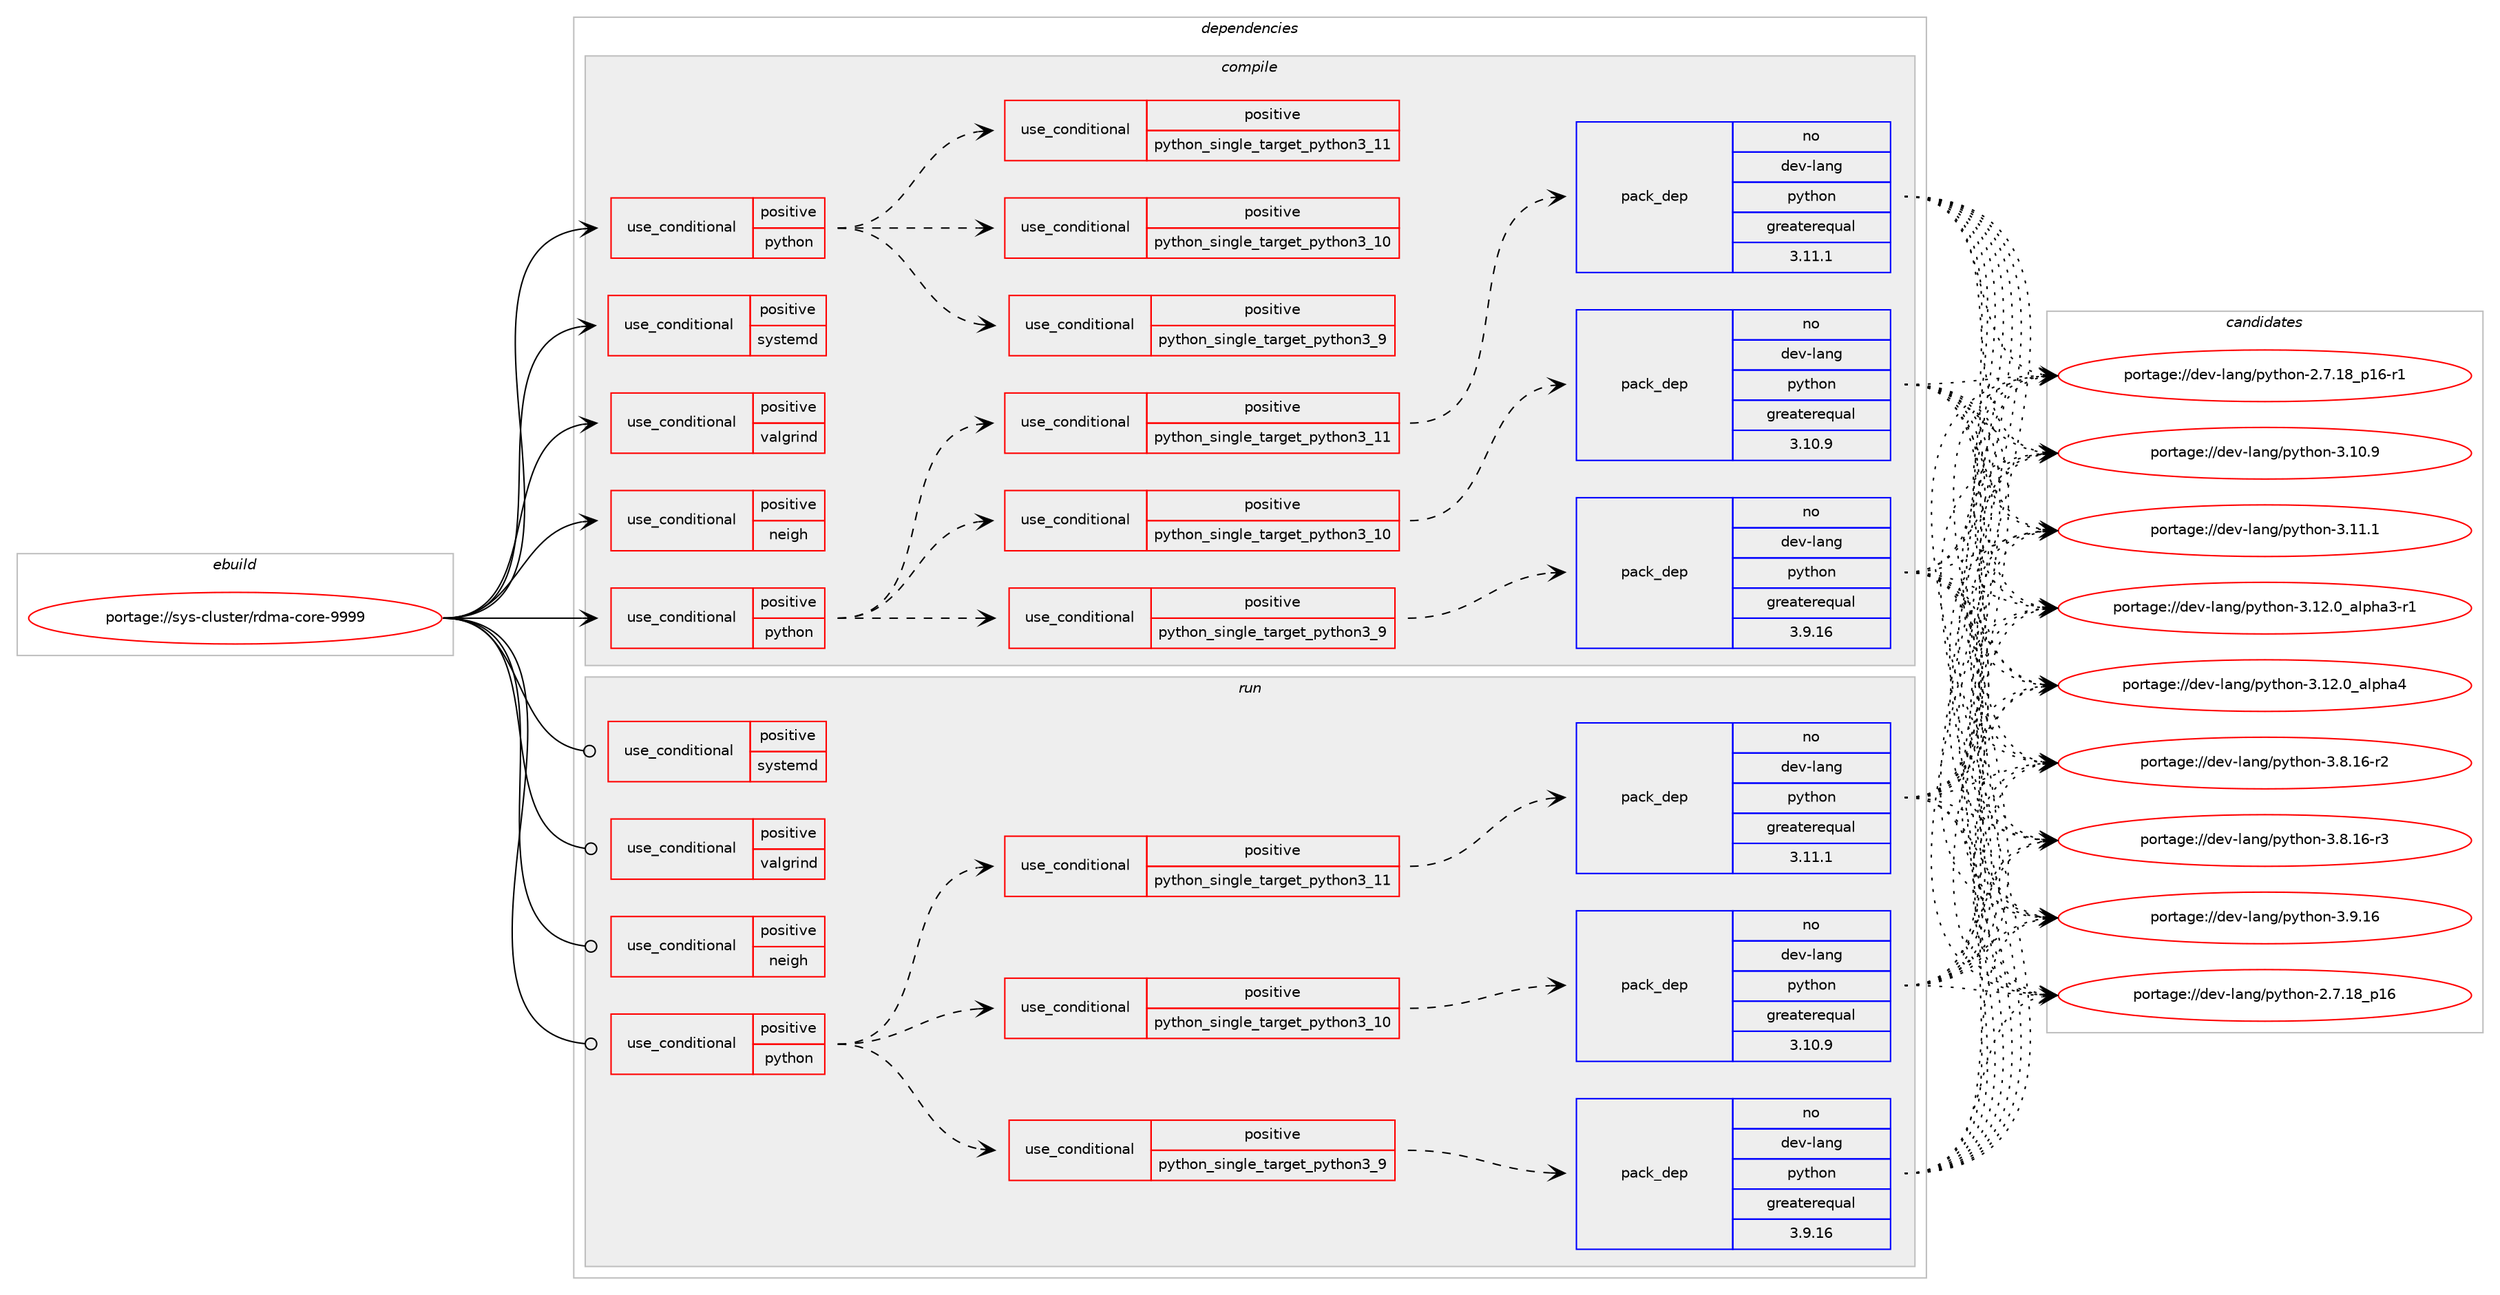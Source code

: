 digraph prolog {

# *************
# Graph options
# *************

newrank=true;
concentrate=true;
compound=true;
graph [rankdir=LR,fontname=Helvetica,fontsize=10,ranksep=1.5];#, ranksep=2.5, nodesep=0.2];
edge  [arrowhead=vee];
node  [fontname=Helvetica,fontsize=10];

# **********
# The ebuild
# **********

subgraph cluster_leftcol {
color=gray;
rank=same;
label=<<i>ebuild</i>>;
id [label="portage://sys-cluster/rdma-core-9999", color=red, width=4, href="../sys-cluster/rdma-core-9999.svg"];
}

# ****************
# The dependencies
# ****************

subgraph cluster_midcol {
color=gray;
label=<<i>dependencies</i>>;
subgraph cluster_compile {
fillcolor="#eeeeee";
style=filled;
label=<<i>compile</i>>;
subgraph cond5570 {
dependency8618 [label=<<TABLE BORDER="0" CELLBORDER="1" CELLSPACING="0" CELLPADDING="4"><TR><TD ROWSPAN="3" CELLPADDING="10">use_conditional</TD></TR><TR><TD>positive</TD></TR><TR><TD>neigh</TD></TR></TABLE>>, shape=none, color=red];
# *** BEGIN UNKNOWN DEPENDENCY TYPE (TODO) ***
# dependency8618 -> package_dependency(portage://sys-cluster/rdma-core-9999,install,no,dev-libs,libnl,none,[,,],[slot(3)],[])
# *** END UNKNOWN DEPENDENCY TYPE (TODO) ***

}
id:e -> dependency8618:w [weight=20,style="solid",arrowhead="vee"];
subgraph cond5571 {
dependency8619 [label=<<TABLE BORDER="0" CELLBORDER="1" CELLSPACING="0" CELLPADDING="4"><TR><TD ROWSPAN="3" CELLPADDING="10">use_conditional</TD></TR><TR><TD>positive</TD></TR><TR><TD>python</TD></TR></TABLE>>, shape=none, color=red];
subgraph cond5572 {
dependency8620 [label=<<TABLE BORDER="0" CELLBORDER="1" CELLSPACING="0" CELLPADDING="4"><TR><TD ROWSPAN="3" CELLPADDING="10">use_conditional</TD></TR><TR><TD>positive</TD></TR><TR><TD>python_single_target_python3_9</TD></TR></TABLE>>, shape=none, color=red];
subgraph pack2970 {
dependency8621 [label=<<TABLE BORDER="0" CELLBORDER="1" CELLSPACING="0" CELLPADDING="4" WIDTH="220"><TR><TD ROWSPAN="6" CELLPADDING="30">pack_dep</TD></TR><TR><TD WIDTH="110">no</TD></TR><TR><TD>dev-lang</TD></TR><TR><TD>python</TD></TR><TR><TD>greaterequal</TD></TR><TR><TD>3.9.16</TD></TR></TABLE>>, shape=none, color=blue];
}
dependency8620:e -> dependency8621:w [weight=20,style="dashed",arrowhead="vee"];
}
dependency8619:e -> dependency8620:w [weight=20,style="dashed",arrowhead="vee"];
subgraph cond5573 {
dependency8622 [label=<<TABLE BORDER="0" CELLBORDER="1" CELLSPACING="0" CELLPADDING="4"><TR><TD ROWSPAN="3" CELLPADDING="10">use_conditional</TD></TR><TR><TD>positive</TD></TR><TR><TD>python_single_target_python3_10</TD></TR></TABLE>>, shape=none, color=red];
subgraph pack2971 {
dependency8623 [label=<<TABLE BORDER="0" CELLBORDER="1" CELLSPACING="0" CELLPADDING="4" WIDTH="220"><TR><TD ROWSPAN="6" CELLPADDING="30">pack_dep</TD></TR><TR><TD WIDTH="110">no</TD></TR><TR><TD>dev-lang</TD></TR><TR><TD>python</TD></TR><TR><TD>greaterequal</TD></TR><TR><TD>3.10.9</TD></TR></TABLE>>, shape=none, color=blue];
}
dependency8622:e -> dependency8623:w [weight=20,style="dashed",arrowhead="vee"];
}
dependency8619:e -> dependency8622:w [weight=20,style="dashed",arrowhead="vee"];
subgraph cond5574 {
dependency8624 [label=<<TABLE BORDER="0" CELLBORDER="1" CELLSPACING="0" CELLPADDING="4"><TR><TD ROWSPAN="3" CELLPADDING="10">use_conditional</TD></TR><TR><TD>positive</TD></TR><TR><TD>python_single_target_python3_11</TD></TR></TABLE>>, shape=none, color=red];
subgraph pack2972 {
dependency8625 [label=<<TABLE BORDER="0" CELLBORDER="1" CELLSPACING="0" CELLPADDING="4" WIDTH="220"><TR><TD ROWSPAN="6" CELLPADDING="30">pack_dep</TD></TR><TR><TD WIDTH="110">no</TD></TR><TR><TD>dev-lang</TD></TR><TR><TD>python</TD></TR><TR><TD>greaterequal</TD></TR><TR><TD>3.11.1</TD></TR></TABLE>>, shape=none, color=blue];
}
dependency8624:e -> dependency8625:w [weight=20,style="dashed",arrowhead="vee"];
}
dependency8619:e -> dependency8624:w [weight=20,style="dashed",arrowhead="vee"];
}
id:e -> dependency8619:w [weight=20,style="solid",arrowhead="vee"];
subgraph cond5575 {
dependency8626 [label=<<TABLE BORDER="0" CELLBORDER="1" CELLSPACING="0" CELLPADDING="4"><TR><TD ROWSPAN="3" CELLPADDING="10">use_conditional</TD></TR><TR><TD>positive</TD></TR><TR><TD>python</TD></TR></TABLE>>, shape=none, color=red];
subgraph cond5576 {
dependency8627 [label=<<TABLE BORDER="0" CELLBORDER="1" CELLSPACING="0" CELLPADDING="4"><TR><TD ROWSPAN="3" CELLPADDING="10">use_conditional</TD></TR><TR><TD>positive</TD></TR><TR><TD>python_single_target_python3_9</TD></TR></TABLE>>, shape=none, color=red];
# *** BEGIN UNKNOWN DEPENDENCY TYPE (TODO) ***
# dependency8627 -> package_dependency(portage://sys-cluster/rdma-core-9999,install,no,dev-python,cython,none,[,,],[],[use(enable(python_targets_python3_9),negative)])
# *** END UNKNOWN DEPENDENCY TYPE (TODO) ***

}
dependency8626:e -> dependency8627:w [weight=20,style="dashed",arrowhead="vee"];
subgraph cond5577 {
dependency8628 [label=<<TABLE BORDER="0" CELLBORDER="1" CELLSPACING="0" CELLPADDING="4"><TR><TD ROWSPAN="3" CELLPADDING="10">use_conditional</TD></TR><TR><TD>positive</TD></TR><TR><TD>python_single_target_python3_10</TD></TR></TABLE>>, shape=none, color=red];
# *** BEGIN UNKNOWN DEPENDENCY TYPE (TODO) ***
# dependency8628 -> package_dependency(portage://sys-cluster/rdma-core-9999,install,no,dev-python,cython,none,[,,],[],[use(enable(python_targets_python3_10),negative)])
# *** END UNKNOWN DEPENDENCY TYPE (TODO) ***

}
dependency8626:e -> dependency8628:w [weight=20,style="dashed",arrowhead="vee"];
subgraph cond5578 {
dependency8629 [label=<<TABLE BORDER="0" CELLBORDER="1" CELLSPACING="0" CELLPADDING="4"><TR><TD ROWSPAN="3" CELLPADDING="10">use_conditional</TD></TR><TR><TD>positive</TD></TR><TR><TD>python_single_target_python3_11</TD></TR></TABLE>>, shape=none, color=red];
# *** BEGIN UNKNOWN DEPENDENCY TYPE (TODO) ***
# dependency8629 -> package_dependency(portage://sys-cluster/rdma-core-9999,install,no,dev-python,cython,none,[,,],[],[use(enable(python_targets_python3_11),negative)])
# *** END UNKNOWN DEPENDENCY TYPE (TODO) ***

}
dependency8626:e -> dependency8629:w [weight=20,style="dashed",arrowhead="vee"];
}
id:e -> dependency8626:w [weight=20,style="solid",arrowhead="vee"];
subgraph cond5579 {
dependency8630 [label=<<TABLE BORDER="0" CELLBORDER="1" CELLSPACING="0" CELLPADDING="4"><TR><TD ROWSPAN="3" CELLPADDING="10">use_conditional</TD></TR><TR><TD>positive</TD></TR><TR><TD>systemd</TD></TR></TABLE>>, shape=none, color=red];
# *** BEGIN UNKNOWN DEPENDENCY TYPE (TODO) ***
# dependency8630 -> package_dependency(portage://sys-cluster/rdma-core-9999,install,no,sys-apps,systemd,none,[,,],any_same_slot,[])
# *** END UNKNOWN DEPENDENCY TYPE (TODO) ***

}
id:e -> dependency8630:w [weight=20,style="solid",arrowhead="vee"];
subgraph cond5580 {
dependency8631 [label=<<TABLE BORDER="0" CELLBORDER="1" CELLSPACING="0" CELLPADDING="4"><TR><TD ROWSPAN="3" CELLPADDING="10">use_conditional</TD></TR><TR><TD>positive</TD></TR><TR><TD>valgrind</TD></TR></TABLE>>, shape=none, color=red];
# *** BEGIN UNKNOWN DEPENDENCY TYPE (TODO) ***
# dependency8631 -> package_dependency(portage://sys-cluster/rdma-core-9999,install,no,dev-util,valgrind,none,[,,],[],[])
# *** END UNKNOWN DEPENDENCY TYPE (TODO) ***

}
id:e -> dependency8631:w [weight=20,style="solid",arrowhead="vee"];
# *** BEGIN UNKNOWN DEPENDENCY TYPE (TODO) ***
# id -> package_dependency(portage://sys-cluster/rdma-core-9999,install,no,dev-lang,perl,none,[,,],[],[])
# *** END UNKNOWN DEPENDENCY TYPE (TODO) ***

# *** BEGIN UNKNOWN DEPENDENCY TYPE (TODO) ***
# id -> package_dependency(portage://sys-cluster/rdma-core-9999,install,no,virtual,libudev,none,[,,],any_same_slot,[])
# *** END UNKNOWN DEPENDENCY TYPE (TODO) ***

}
subgraph cluster_compileandrun {
fillcolor="#eeeeee";
style=filled;
label=<<i>compile and run</i>>;
}
subgraph cluster_run {
fillcolor="#eeeeee";
style=filled;
label=<<i>run</i>>;
subgraph cond5581 {
dependency8632 [label=<<TABLE BORDER="0" CELLBORDER="1" CELLSPACING="0" CELLPADDING="4"><TR><TD ROWSPAN="3" CELLPADDING="10">use_conditional</TD></TR><TR><TD>positive</TD></TR><TR><TD>neigh</TD></TR></TABLE>>, shape=none, color=red];
# *** BEGIN UNKNOWN DEPENDENCY TYPE (TODO) ***
# dependency8632 -> package_dependency(portage://sys-cluster/rdma-core-9999,run,no,dev-libs,libnl,none,[,,],[slot(3)],[])
# *** END UNKNOWN DEPENDENCY TYPE (TODO) ***

}
id:e -> dependency8632:w [weight=20,style="solid",arrowhead="odot"];
subgraph cond5582 {
dependency8633 [label=<<TABLE BORDER="0" CELLBORDER="1" CELLSPACING="0" CELLPADDING="4"><TR><TD ROWSPAN="3" CELLPADDING="10">use_conditional</TD></TR><TR><TD>positive</TD></TR><TR><TD>python</TD></TR></TABLE>>, shape=none, color=red];
subgraph cond5583 {
dependency8634 [label=<<TABLE BORDER="0" CELLBORDER="1" CELLSPACING="0" CELLPADDING="4"><TR><TD ROWSPAN="3" CELLPADDING="10">use_conditional</TD></TR><TR><TD>positive</TD></TR><TR><TD>python_single_target_python3_9</TD></TR></TABLE>>, shape=none, color=red];
subgraph pack2973 {
dependency8635 [label=<<TABLE BORDER="0" CELLBORDER="1" CELLSPACING="0" CELLPADDING="4" WIDTH="220"><TR><TD ROWSPAN="6" CELLPADDING="30">pack_dep</TD></TR><TR><TD WIDTH="110">no</TD></TR><TR><TD>dev-lang</TD></TR><TR><TD>python</TD></TR><TR><TD>greaterequal</TD></TR><TR><TD>3.9.16</TD></TR></TABLE>>, shape=none, color=blue];
}
dependency8634:e -> dependency8635:w [weight=20,style="dashed",arrowhead="vee"];
}
dependency8633:e -> dependency8634:w [weight=20,style="dashed",arrowhead="vee"];
subgraph cond5584 {
dependency8636 [label=<<TABLE BORDER="0" CELLBORDER="1" CELLSPACING="0" CELLPADDING="4"><TR><TD ROWSPAN="3" CELLPADDING="10">use_conditional</TD></TR><TR><TD>positive</TD></TR><TR><TD>python_single_target_python3_10</TD></TR></TABLE>>, shape=none, color=red];
subgraph pack2974 {
dependency8637 [label=<<TABLE BORDER="0" CELLBORDER="1" CELLSPACING="0" CELLPADDING="4" WIDTH="220"><TR><TD ROWSPAN="6" CELLPADDING="30">pack_dep</TD></TR><TR><TD WIDTH="110">no</TD></TR><TR><TD>dev-lang</TD></TR><TR><TD>python</TD></TR><TR><TD>greaterequal</TD></TR><TR><TD>3.10.9</TD></TR></TABLE>>, shape=none, color=blue];
}
dependency8636:e -> dependency8637:w [weight=20,style="dashed",arrowhead="vee"];
}
dependency8633:e -> dependency8636:w [weight=20,style="dashed",arrowhead="vee"];
subgraph cond5585 {
dependency8638 [label=<<TABLE BORDER="0" CELLBORDER="1" CELLSPACING="0" CELLPADDING="4"><TR><TD ROWSPAN="3" CELLPADDING="10">use_conditional</TD></TR><TR><TD>positive</TD></TR><TR><TD>python_single_target_python3_11</TD></TR></TABLE>>, shape=none, color=red];
subgraph pack2975 {
dependency8639 [label=<<TABLE BORDER="0" CELLBORDER="1" CELLSPACING="0" CELLPADDING="4" WIDTH="220"><TR><TD ROWSPAN="6" CELLPADDING="30">pack_dep</TD></TR><TR><TD WIDTH="110">no</TD></TR><TR><TD>dev-lang</TD></TR><TR><TD>python</TD></TR><TR><TD>greaterequal</TD></TR><TR><TD>3.11.1</TD></TR></TABLE>>, shape=none, color=blue];
}
dependency8638:e -> dependency8639:w [weight=20,style="dashed",arrowhead="vee"];
}
dependency8633:e -> dependency8638:w [weight=20,style="dashed",arrowhead="vee"];
}
id:e -> dependency8633:w [weight=20,style="solid",arrowhead="odot"];
subgraph cond5586 {
dependency8640 [label=<<TABLE BORDER="0" CELLBORDER="1" CELLSPACING="0" CELLPADDING="4"><TR><TD ROWSPAN="3" CELLPADDING="10">use_conditional</TD></TR><TR><TD>positive</TD></TR><TR><TD>systemd</TD></TR></TABLE>>, shape=none, color=red];
# *** BEGIN UNKNOWN DEPENDENCY TYPE (TODO) ***
# dependency8640 -> package_dependency(portage://sys-cluster/rdma-core-9999,run,no,sys-apps,systemd,none,[,,],any_same_slot,[])
# *** END UNKNOWN DEPENDENCY TYPE (TODO) ***

}
id:e -> dependency8640:w [weight=20,style="solid",arrowhead="odot"];
subgraph cond5587 {
dependency8641 [label=<<TABLE BORDER="0" CELLBORDER="1" CELLSPACING="0" CELLPADDING="4"><TR><TD ROWSPAN="3" CELLPADDING="10">use_conditional</TD></TR><TR><TD>positive</TD></TR><TR><TD>valgrind</TD></TR></TABLE>>, shape=none, color=red];
# *** BEGIN UNKNOWN DEPENDENCY TYPE (TODO) ***
# dependency8641 -> package_dependency(portage://sys-cluster/rdma-core-9999,run,no,dev-util,valgrind,none,[,,],[],[])
# *** END UNKNOWN DEPENDENCY TYPE (TODO) ***

}
id:e -> dependency8641:w [weight=20,style="solid",arrowhead="odot"];
# *** BEGIN UNKNOWN DEPENDENCY TYPE (TODO) ***
# id -> package_dependency(portage://sys-cluster/rdma-core-9999,run,no,dev-lang,perl,none,[,,],[],[])
# *** END UNKNOWN DEPENDENCY TYPE (TODO) ***

# *** BEGIN UNKNOWN DEPENDENCY TYPE (TODO) ***
# id -> package_dependency(portage://sys-cluster/rdma-core-9999,run,no,virtual,libudev,none,[,,],any_same_slot,[])
# *** END UNKNOWN DEPENDENCY TYPE (TODO) ***

# *** BEGIN UNKNOWN DEPENDENCY TYPE (TODO) ***
# id -> package_dependency(portage://sys-cluster/rdma-core-9999,run,weak,sys-fabric,ibacm,none,[,,],[],[])
# *** END UNKNOWN DEPENDENCY TYPE (TODO) ***

# *** BEGIN UNKNOWN DEPENDENCY TYPE (TODO) ***
# id -> package_dependency(portage://sys-cluster/rdma-core-9999,run,weak,sys-fabric,infiniband-diags,none,[,,],[],[])
# *** END UNKNOWN DEPENDENCY TYPE (TODO) ***

# *** BEGIN UNKNOWN DEPENDENCY TYPE (TODO) ***
# id -> package_dependency(portage://sys-cluster/rdma-core-9999,run,weak,sys-fabric,infinipath-psm,none,[,,],[],[])
# *** END UNKNOWN DEPENDENCY TYPE (TODO) ***

# *** BEGIN UNKNOWN DEPENDENCY TYPE (TODO) ***
# id -> package_dependency(portage://sys-cluster/rdma-core-9999,run,weak,sys-fabric,libcxgb3,none,[,,],[],[])
# *** END UNKNOWN DEPENDENCY TYPE (TODO) ***

# *** BEGIN UNKNOWN DEPENDENCY TYPE (TODO) ***
# id -> package_dependency(portage://sys-cluster/rdma-core-9999,run,weak,sys-fabric,libcxgb4,none,[,,],[],[])
# *** END UNKNOWN DEPENDENCY TYPE (TODO) ***

# *** BEGIN UNKNOWN DEPENDENCY TYPE (TODO) ***
# id -> package_dependency(portage://sys-cluster/rdma-core-9999,run,weak,sys-fabric,libibmad,none,[,,],[],[])
# *** END UNKNOWN DEPENDENCY TYPE (TODO) ***

# *** BEGIN UNKNOWN DEPENDENCY TYPE (TODO) ***
# id -> package_dependency(portage://sys-cluster/rdma-core-9999,run,weak,sys-fabric,libibumad,none,[,,],[],[])
# *** END UNKNOWN DEPENDENCY TYPE (TODO) ***

# *** BEGIN UNKNOWN DEPENDENCY TYPE (TODO) ***
# id -> package_dependency(portage://sys-cluster/rdma-core-9999,run,weak,sys-fabric,libibverbs,none,[,,],[],[])
# *** END UNKNOWN DEPENDENCY TYPE (TODO) ***

# *** BEGIN UNKNOWN DEPENDENCY TYPE (TODO) ***
# id -> package_dependency(portage://sys-cluster/rdma-core-9999,run,weak,sys-fabric,libmlx4,none,[,,],[],[])
# *** END UNKNOWN DEPENDENCY TYPE (TODO) ***

# *** BEGIN UNKNOWN DEPENDENCY TYPE (TODO) ***
# id -> package_dependency(portage://sys-cluster/rdma-core-9999,run,weak,sys-fabric,libmlx5,none,[,,],[],[])
# *** END UNKNOWN DEPENDENCY TYPE (TODO) ***

# *** BEGIN UNKNOWN DEPENDENCY TYPE (TODO) ***
# id -> package_dependency(portage://sys-cluster/rdma-core-9999,run,weak,sys-fabric,libmthca,none,[,,],[],[])
# *** END UNKNOWN DEPENDENCY TYPE (TODO) ***

# *** BEGIN UNKNOWN DEPENDENCY TYPE (TODO) ***
# id -> package_dependency(portage://sys-cluster/rdma-core-9999,run,weak,sys-fabric,libnes,none,[,,],[],[])
# *** END UNKNOWN DEPENDENCY TYPE (TODO) ***

# *** BEGIN UNKNOWN DEPENDENCY TYPE (TODO) ***
# id -> package_dependency(portage://sys-cluster/rdma-core-9999,run,weak,sys-fabric,libocrdma,none,[,,],[],[])
# *** END UNKNOWN DEPENDENCY TYPE (TODO) ***

# *** BEGIN UNKNOWN DEPENDENCY TYPE (TODO) ***
# id -> package_dependency(portage://sys-cluster/rdma-core-9999,run,weak,sys-fabric,librdmacm,none,[,,],[],[])
# *** END UNKNOWN DEPENDENCY TYPE (TODO) ***

# *** BEGIN UNKNOWN DEPENDENCY TYPE (TODO) ***
# id -> package_dependency(portage://sys-cluster/rdma-core-9999,run,weak,sys-fabric,srptools,none,[,,],[],[])
# *** END UNKNOWN DEPENDENCY TYPE (TODO) ***

}
}

# **************
# The candidates
# **************

subgraph cluster_choices {
rank=same;
color=gray;
label=<<i>candidates</i>>;

subgraph choice2970 {
color=black;
nodesep=1;
choice10010111845108971101034711212111610411111045504655464956951124954 [label="portage://dev-lang/python-2.7.18_p16", color=red, width=4,href="../dev-lang/python-2.7.18_p16.svg"];
choice100101118451089711010347112121116104111110455046554649569511249544511449 [label="portage://dev-lang/python-2.7.18_p16-r1", color=red, width=4,href="../dev-lang/python-2.7.18_p16-r1.svg"];
choice10010111845108971101034711212111610411111045514649484657 [label="portage://dev-lang/python-3.10.9", color=red, width=4,href="../dev-lang/python-3.10.9.svg"];
choice10010111845108971101034711212111610411111045514649494649 [label="portage://dev-lang/python-3.11.1", color=red, width=4,href="../dev-lang/python-3.11.1.svg"];
choice10010111845108971101034711212111610411111045514649504648959710811210497514511449 [label="portage://dev-lang/python-3.12.0_alpha3-r1", color=red, width=4,href="../dev-lang/python-3.12.0_alpha3-r1.svg"];
choice1001011184510897110103471121211161041111104551464950464895971081121049752 [label="portage://dev-lang/python-3.12.0_alpha4", color=red, width=4,href="../dev-lang/python-3.12.0_alpha4.svg"];
choice100101118451089711010347112121116104111110455146564649544511450 [label="portage://dev-lang/python-3.8.16-r2", color=red, width=4,href="../dev-lang/python-3.8.16-r2.svg"];
choice100101118451089711010347112121116104111110455146564649544511451 [label="portage://dev-lang/python-3.8.16-r3", color=red, width=4,href="../dev-lang/python-3.8.16-r3.svg"];
choice10010111845108971101034711212111610411111045514657464954 [label="portage://dev-lang/python-3.9.16", color=red, width=4,href="../dev-lang/python-3.9.16.svg"];
dependency8621:e -> choice10010111845108971101034711212111610411111045504655464956951124954:w [style=dotted,weight="100"];
dependency8621:e -> choice100101118451089711010347112121116104111110455046554649569511249544511449:w [style=dotted,weight="100"];
dependency8621:e -> choice10010111845108971101034711212111610411111045514649484657:w [style=dotted,weight="100"];
dependency8621:e -> choice10010111845108971101034711212111610411111045514649494649:w [style=dotted,weight="100"];
dependency8621:e -> choice10010111845108971101034711212111610411111045514649504648959710811210497514511449:w [style=dotted,weight="100"];
dependency8621:e -> choice1001011184510897110103471121211161041111104551464950464895971081121049752:w [style=dotted,weight="100"];
dependency8621:e -> choice100101118451089711010347112121116104111110455146564649544511450:w [style=dotted,weight="100"];
dependency8621:e -> choice100101118451089711010347112121116104111110455146564649544511451:w [style=dotted,weight="100"];
dependency8621:e -> choice10010111845108971101034711212111610411111045514657464954:w [style=dotted,weight="100"];
}
subgraph choice2971 {
color=black;
nodesep=1;
choice10010111845108971101034711212111610411111045504655464956951124954 [label="portage://dev-lang/python-2.7.18_p16", color=red, width=4,href="../dev-lang/python-2.7.18_p16.svg"];
choice100101118451089711010347112121116104111110455046554649569511249544511449 [label="portage://dev-lang/python-2.7.18_p16-r1", color=red, width=4,href="../dev-lang/python-2.7.18_p16-r1.svg"];
choice10010111845108971101034711212111610411111045514649484657 [label="portage://dev-lang/python-3.10.9", color=red, width=4,href="../dev-lang/python-3.10.9.svg"];
choice10010111845108971101034711212111610411111045514649494649 [label="portage://dev-lang/python-3.11.1", color=red, width=4,href="../dev-lang/python-3.11.1.svg"];
choice10010111845108971101034711212111610411111045514649504648959710811210497514511449 [label="portage://dev-lang/python-3.12.0_alpha3-r1", color=red, width=4,href="../dev-lang/python-3.12.0_alpha3-r1.svg"];
choice1001011184510897110103471121211161041111104551464950464895971081121049752 [label="portage://dev-lang/python-3.12.0_alpha4", color=red, width=4,href="../dev-lang/python-3.12.0_alpha4.svg"];
choice100101118451089711010347112121116104111110455146564649544511450 [label="portage://dev-lang/python-3.8.16-r2", color=red, width=4,href="../dev-lang/python-3.8.16-r2.svg"];
choice100101118451089711010347112121116104111110455146564649544511451 [label="portage://dev-lang/python-3.8.16-r3", color=red, width=4,href="../dev-lang/python-3.8.16-r3.svg"];
choice10010111845108971101034711212111610411111045514657464954 [label="portage://dev-lang/python-3.9.16", color=red, width=4,href="../dev-lang/python-3.9.16.svg"];
dependency8623:e -> choice10010111845108971101034711212111610411111045504655464956951124954:w [style=dotted,weight="100"];
dependency8623:e -> choice100101118451089711010347112121116104111110455046554649569511249544511449:w [style=dotted,weight="100"];
dependency8623:e -> choice10010111845108971101034711212111610411111045514649484657:w [style=dotted,weight="100"];
dependency8623:e -> choice10010111845108971101034711212111610411111045514649494649:w [style=dotted,weight="100"];
dependency8623:e -> choice10010111845108971101034711212111610411111045514649504648959710811210497514511449:w [style=dotted,weight="100"];
dependency8623:e -> choice1001011184510897110103471121211161041111104551464950464895971081121049752:w [style=dotted,weight="100"];
dependency8623:e -> choice100101118451089711010347112121116104111110455146564649544511450:w [style=dotted,weight="100"];
dependency8623:e -> choice100101118451089711010347112121116104111110455146564649544511451:w [style=dotted,weight="100"];
dependency8623:e -> choice10010111845108971101034711212111610411111045514657464954:w [style=dotted,weight="100"];
}
subgraph choice2972 {
color=black;
nodesep=1;
choice10010111845108971101034711212111610411111045504655464956951124954 [label="portage://dev-lang/python-2.7.18_p16", color=red, width=4,href="../dev-lang/python-2.7.18_p16.svg"];
choice100101118451089711010347112121116104111110455046554649569511249544511449 [label="portage://dev-lang/python-2.7.18_p16-r1", color=red, width=4,href="../dev-lang/python-2.7.18_p16-r1.svg"];
choice10010111845108971101034711212111610411111045514649484657 [label="portage://dev-lang/python-3.10.9", color=red, width=4,href="../dev-lang/python-3.10.9.svg"];
choice10010111845108971101034711212111610411111045514649494649 [label="portage://dev-lang/python-3.11.1", color=red, width=4,href="../dev-lang/python-3.11.1.svg"];
choice10010111845108971101034711212111610411111045514649504648959710811210497514511449 [label="portage://dev-lang/python-3.12.0_alpha3-r1", color=red, width=4,href="../dev-lang/python-3.12.0_alpha3-r1.svg"];
choice1001011184510897110103471121211161041111104551464950464895971081121049752 [label="portage://dev-lang/python-3.12.0_alpha4", color=red, width=4,href="../dev-lang/python-3.12.0_alpha4.svg"];
choice100101118451089711010347112121116104111110455146564649544511450 [label="portage://dev-lang/python-3.8.16-r2", color=red, width=4,href="../dev-lang/python-3.8.16-r2.svg"];
choice100101118451089711010347112121116104111110455146564649544511451 [label="portage://dev-lang/python-3.8.16-r3", color=red, width=4,href="../dev-lang/python-3.8.16-r3.svg"];
choice10010111845108971101034711212111610411111045514657464954 [label="portage://dev-lang/python-3.9.16", color=red, width=4,href="../dev-lang/python-3.9.16.svg"];
dependency8625:e -> choice10010111845108971101034711212111610411111045504655464956951124954:w [style=dotted,weight="100"];
dependency8625:e -> choice100101118451089711010347112121116104111110455046554649569511249544511449:w [style=dotted,weight="100"];
dependency8625:e -> choice10010111845108971101034711212111610411111045514649484657:w [style=dotted,weight="100"];
dependency8625:e -> choice10010111845108971101034711212111610411111045514649494649:w [style=dotted,weight="100"];
dependency8625:e -> choice10010111845108971101034711212111610411111045514649504648959710811210497514511449:w [style=dotted,weight="100"];
dependency8625:e -> choice1001011184510897110103471121211161041111104551464950464895971081121049752:w [style=dotted,weight="100"];
dependency8625:e -> choice100101118451089711010347112121116104111110455146564649544511450:w [style=dotted,weight="100"];
dependency8625:e -> choice100101118451089711010347112121116104111110455146564649544511451:w [style=dotted,weight="100"];
dependency8625:e -> choice10010111845108971101034711212111610411111045514657464954:w [style=dotted,weight="100"];
}
subgraph choice2973 {
color=black;
nodesep=1;
choice10010111845108971101034711212111610411111045504655464956951124954 [label="portage://dev-lang/python-2.7.18_p16", color=red, width=4,href="../dev-lang/python-2.7.18_p16.svg"];
choice100101118451089711010347112121116104111110455046554649569511249544511449 [label="portage://dev-lang/python-2.7.18_p16-r1", color=red, width=4,href="../dev-lang/python-2.7.18_p16-r1.svg"];
choice10010111845108971101034711212111610411111045514649484657 [label="portage://dev-lang/python-3.10.9", color=red, width=4,href="../dev-lang/python-3.10.9.svg"];
choice10010111845108971101034711212111610411111045514649494649 [label="portage://dev-lang/python-3.11.1", color=red, width=4,href="../dev-lang/python-3.11.1.svg"];
choice10010111845108971101034711212111610411111045514649504648959710811210497514511449 [label="portage://dev-lang/python-3.12.0_alpha3-r1", color=red, width=4,href="../dev-lang/python-3.12.0_alpha3-r1.svg"];
choice1001011184510897110103471121211161041111104551464950464895971081121049752 [label="portage://dev-lang/python-3.12.0_alpha4", color=red, width=4,href="../dev-lang/python-3.12.0_alpha4.svg"];
choice100101118451089711010347112121116104111110455146564649544511450 [label="portage://dev-lang/python-3.8.16-r2", color=red, width=4,href="../dev-lang/python-3.8.16-r2.svg"];
choice100101118451089711010347112121116104111110455146564649544511451 [label="portage://dev-lang/python-3.8.16-r3", color=red, width=4,href="../dev-lang/python-3.8.16-r3.svg"];
choice10010111845108971101034711212111610411111045514657464954 [label="portage://dev-lang/python-3.9.16", color=red, width=4,href="../dev-lang/python-3.9.16.svg"];
dependency8635:e -> choice10010111845108971101034711212111610411111045504655464956951124954:w [style=dotted,weight="100"];
dependency8635:e -> choice100101118451089711010347112121116104111110455046554649569511249544511449:w [style=dotted,weight="100"];
dependency8635:e -> choice10010111845108971101034711212111610411111045514649484657:w [style=dotted,weight="100"];
dependency8635:e -> choice10010111845108971101034711212111610411111045514649494649:w [style=dotted,weight="100"];
dependency8635:e -> choice10010111845108971101034711212111610411111045514649504648959710811210497514511449:w [style=dotted,weight="100"];
dependency8635:e -> choice1001011184510897110103471121211161041111104551464950464895971081121049752:w [style=dotted,weight="100"];
dependency8635:e -> choice100101118451089711010347112121116104111110455146564649544511450:w [style=dotted,weight="100"];
dependency8635:e -> choice100101118451089711010347112121116104111110455146564649544511451:w [style=dotted,weight="100"];
dependency8635:e -> choice10010111845108971101034711212111610411111045514657464954:w [style=dotted,weight="100"];
}
subgraph choice2974 {
color=black;
nodesep=1;
choice10010111845108971101034711212111610411111045504655464956951124954 [label="portage://dev-lang/python-2.7.18_p16", color=red, width=4,href="../dev-lang/python-2.7.18_p16.svg"];
choice100101118451089711010347112121116104111110455046554649569511249544511449 [label="portage://dev-lang/python-2.7.18_p16-r1", color=red, width=4,href="../dev-lang/python-2.7.18_p16-r1.svg"];
choice10010111845108971101034711212111610411111045514649484657 [label="portage://dev-lang/python-3.10.9", color=red, width=4,href="../dev-lang/python-3.10.9.svg"];
choice10010111845108971101034711212111610411111045514649494649 [label="portage://dev-lang/python-3.11.1", color=red, width=4,href="../dev-lang/python-3.11.1.svg"];
choice10010111845108971101034711212111610411111045514649504648959710811210497514511449 [label="portage://dev-lang/python-3.12.0_alpha3-r1", color=red, width=4,href="../dev-lang/python-3.12.0_alpha3-r1.svg"];
choice1001011184510897110103471121211161041111104551464950464895971081121049752 [label="portage://dev-lang/python-3.12.0_alpha4", color=red, width=4,href="../dev-lang/python-3.12.0_alpha4.svg"];
choice100101118451089711010347112121116104111110455146564649544511450 [label="portage://dev-lang/python-3.8.16-r2", color=red, width=4,href="../dev-lang/python-3.8.16-r2.svg"];
choice100101118451089711010347112121116104111110455146564649544511451 [label="portage://dev-lang/python-3.8.16-r3", color=red, width=4,href="../dev-lang/python-3.8.16-r3.svg"];
choice10010111845108971101034711212111610411111045514657464954 [label="portage://dev-lang/python-3.9.16", color=red, width=4,href="../dev-lang/python-3.9.16.svg"];
dependency8637:e -> choice10010111845108971101034711212111610411111045504655464956951124954:w [style=dotted,weight="100"];
dependency8637:e -> choice100101118451089711010347112121116104111110455046554649569511249544511449:w [style=dotted,weight="100"];
dependency8637:e -> choice10010111845108971101034711212111610411111045514649484657:w [style=dotted,weight="100"];
dependency8637:e -> choice10010111845108971101034711212111610411111045514649494649:w [style=dotted,weight="100"];
dependency8637:e -> choice10010111845108971101034711212111610411111045514649504648959710811210497514511449:w [style=dotted,weight="100"];
dependency8637:e -> choice1001011184510897110103471121211161041111104551464950464895971081121049752:w [style=dotted,weight="100"];
dependency8637:e -> choice100101118451089711010347112121116104111110455146564649544511450:w [style=dotted,weight="100"];
dependency8637:e -> choice100101118451089711010347112121116104111110455146564649544511451:w [style=dotted,weight="100"];
dependency8637:e -> choice10010111845108971101034711212111610411111045514657464954:w [style=dotted,weight="100"];
}
subgraph choice2975 {
color=black;
nodesep=1;
choice10010111845108971101034711212111610411111045504655464956951124954 [label="portage://dev-lang/python-2.7.18_p16", color=red, width=4,href="../dev-lang/python-2.7.18_p16.svg"];
choice100101118451089711010347112121116104111110455046554649569511249544511449 [label="portage://dev-lang/python-2.7.18_p16-r1", color=red, width=4,href="../dev-lang/python-2.7.18_p16-r1.svg"];
choice10010111845108971101034711212111610411111045514649484657 [label="portage://dev-lang/python-3.10.9", color=red, width=4,href="../dev-lang/python-3.10.9.svg"];
choice10010111845108971101034711212111610411111045514649494649 [label="portage://dev-lang/python-3.11.1", color=red, width=4,href="../dev-lang/python-3.11.1.svg"];
choice10010111845108971101034711212111610411111045514649504648959710811210497514511449 [label="portage://dev-lang/python-3.12.0_alpha3-r1", color=red, width=4,href="../dev-lang/python-3.12.0_alpha3-r1.svg"];
choice1001011184510897110103471121211161041111104551464950464895971081121049752 [label="portage://dev-lang/python-3.12.0_alpha4", color=red, width=4,href="../dev-lang/python-3.12.0_alpha4.svg"];
choice100101118451089711010347112121116104111110455146564649544511450 [label="portage://dev-lang/python-3.8.16-r2", color=red, width=4,href="../dev-lang/python-3.8.16-r2.svg"];
choice100101118451089711010347112121116104111110455146564649544511451 [label="portage://dev-lang/python-3.8.16-r3", color=red, width=4,href="../dev-lang/python-3.8.16-r3.svg"];
choice10010111845108971101034711212111610411111045514657464954 [label="portage://dev-lang/python-3.9.16", color=red, width=4,href="../dev-lang/python-3.9.16.svg"];
dependency8639:e -> choice10010111845108971101034711212111610411111045504655464956951124954:w [style=dotted,weight="100"];
dependency8639:e -> choice100101118451089711010347112121116104111110455046554649569511249544511449:w [style=dotted,weight="100"];
dependency8639:e -> choice10010111845108971101034711212111610411111045514649484657:w [style=dotted,weight="100"];
dependency8639:e -> choice10010111845108971101034711212111610411111045514649494649:w [style=dotted,weight="100"];
dependency8639:e -> choice10010111845108971101034711212111610411111045514649504648959710811210497514511449:w [style=dotted,weight="100"];
dependency8639:e -> choice1001011184510897110103471121211161041111104551464950464895971081121049752:w [style=dotted,weight="100"];
dependency8639:e -> choice100101118451089711010347112121116104111110455146564649544511450:w [style=dotted,weight="100"];
dependency8639:e -> choice100101118451089711010347112121116104111110455146564649544511451:w [style=dotted,weight="100"];
dependency8639:e -> choice10010111845108971101034711212111610411111045514657464954:w [style=dotted,weight="100"];
}
}

}
